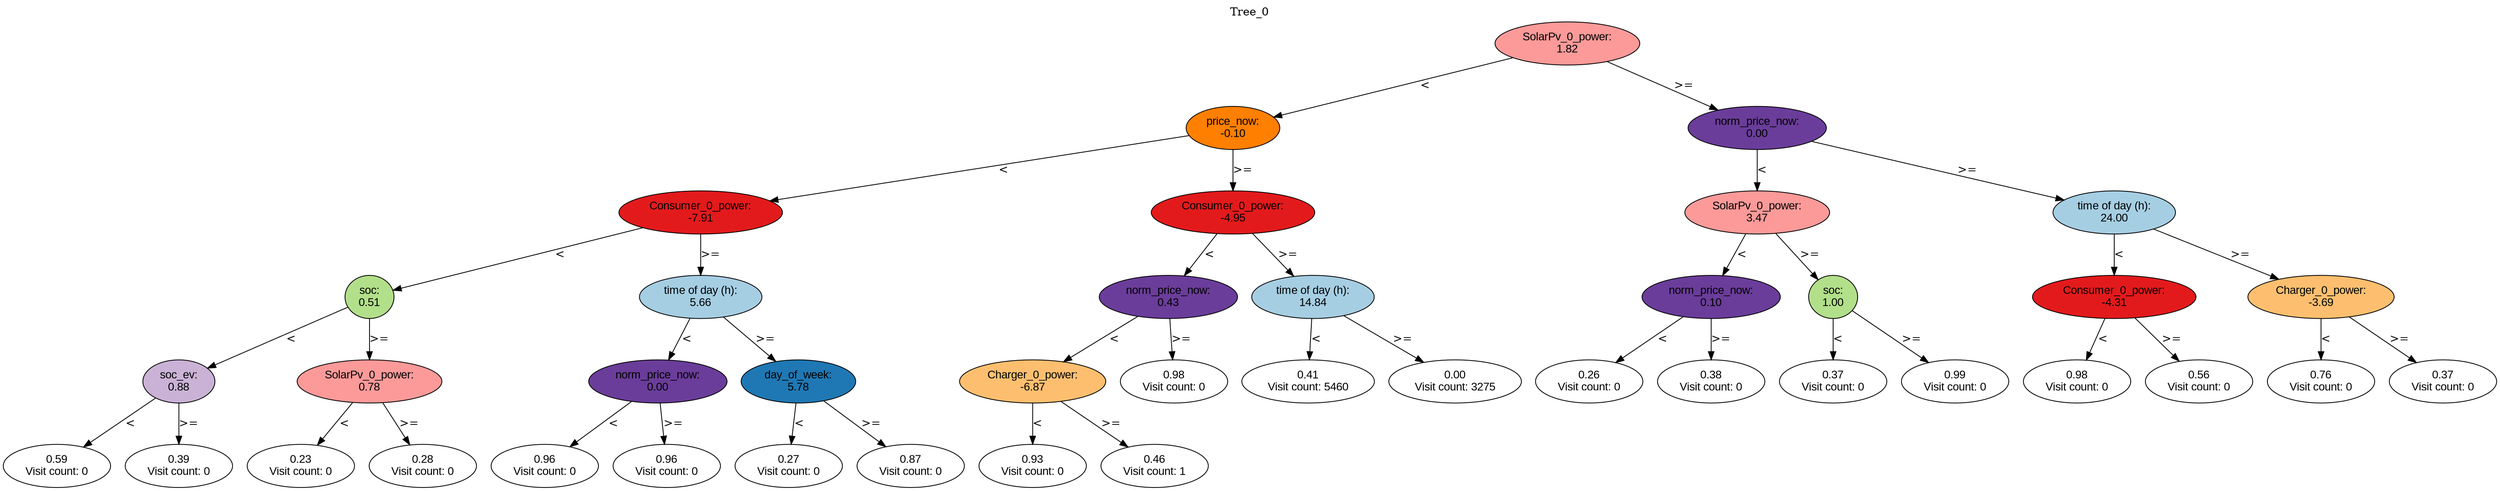 digraph BST {
    node [fontname="Arial" style=filled colorscheme=paired12];
    0 [ label = "SolarPv_0_power:
1.82" fillcolor=5];
    1 [ label = "price_now:
-0.10" fillcolor=8];
    2 [ label = "Consumer_0_power:
-7.91" fillcolor=6];
    3 [ label = "soc:
0.51" fillcolor=3];
    4 [ label = "soc_ev:
0.88" fillcolor=9];
    5 [ label = "0.59
Visit count: 0" fillcolor=white];
    6 [ label = "0.39
Visit count: 0" fillcolor=white];
    7 [ label = "SolarPv_0_power:
0.78" fillcolor=5];
    8 [ label = "0.23
Visit count: 0" fillcolor=white];
    9 [ label = "0.28
Visit count: 0" fillcolor=white];
    10 [ label = "time of day (h):
5.66" fillcolor=1];
    11 [ label = "norm_price_now:
0.00" fillcolor=10];
    12 [ label = "0.96
Visit count: 0" fillcolor=white];
    13 [ label = "0.96
Visit count: 0" fillcolor=white];
    14 [ label = "day_of_week:
5.78" fillcolor=2];
    15 [ label = "0.27
Visit count: 0" fillcolor=white];
    16 [ label = "0.87
Visit count: 0" fillcolor=white];
    17 [ label = "Consumer_0_power:
-4.95" fillcolor=6];
    18 [ label = "norm_price_now:
0.43" fillcolor=10];
    19 [ label = "Charger_0_power:
-6.87" fillcolor=7];
    20 [ label = "0.93
Visit count: 0" fillcolor=white];
    21 [ label = "0.46
Visit count: 1" fillcolor=white];
    22 [ label = "0.98
Visit count: 0" fillcolor=white];
    23 [ label = "time of day (h):
14.84" fillcolor=1];
    24 [ label = "0.41
Visit count: 5460" fillcolor=white];
    25 [ label = "0.00
Visit count: 3275" fillcolor=white];
    26 [ label = "norm_price_now:
0.00" fillcolor=10];
    27 [ label = "SolarPv_0_power:
3.47" fillcolor=5];
    28 [ label = "norm_price_now:
0.10" fillcolor=10];
    29 [ label = "0.26
Visit count: 0" fillcolor=white];
    30 [ label = "0.38
Visit count: 0" fillcolor=white];
    31 [ label = "soc:
1.00" fillcolor=3];
    32 [ label = "0.37
Visit count: 0" fillcolor=white];
    33 [ label = "0.99
Visit count: 0" fillcolor=white];
    34 [ label = "time of day (h):
24.00" fillcolor=1];
    35 [ label = "Consumer_0_power:
-4.31" fillcolor=6];
    36 [ label = "0.98
Visit count: 0" fillcolor=white];
    37 [ label = "0.56
Visit count: 0" fillcolor=white];
    38 [ label = "Charger_0_power:
-3.69" fillcolor=7];
    39 [ label = "0.76
Visit count: 0" fillcolor=white];
    40 [ label = "0.37
Visit count: 0" fillcolor=white];

    0  -> 1[ label = "<"];
    0  -> 26[ label = ">="];
    1  -> 2[ label = "<"];
    1  -> 17[ label = ">="];
    2  -> 3[ label = "<"];
    2  -> 10[ label = ">="];
    3  -> 4[ label = "<"];
    3  -> 7[ label = ">="];
    4  -> 5[ label = "<"];
    4  -> 6[ label = ">="];
    7  -> 8[ label = "<"];
    7  -> 9[ label = ">="];
    10  -> 11[ label = "<"];
    10  -> 14[ label = ">="];
    11  -> 12[ label = "<"];
    11  -> 13[ label = ">="];
    14  -> 15[ label = "<"];
    14  -> 16[ label = ">="];
    17  -> 18[ label = "<"];
    17  -> 23[ label = ">="];
    18  -> 19[ label = "<"];
    18  -> 22[ label = ">="];
    19  -> 20[ label = "<"];
    19  -> 21[ label = ">="];
    23  -> 24[ label = "<"];
    23  -> 25[ label = ">="];
    26  -> 27[ label = "<"];
    26  -> 34[ label = ">="];
    27  -> 28[ label = "<"];
    27  -> 31[ label = ">="];
    28  -> 29[ label = "<"];
    28  -> 30[ label = ">="];
    31  -> 32[ label = "<"];
    31  -> 33[ label = ">="];
    34  -> 35[ label = "<"];
    34  -> 38[ label = ">="];
    35  -> 36[ label = "<"];
    35  -> 37[ label = ">="];
    38  -> 39[ label = "<"];
    38  -> 40[ label = ">="];

    labelloc="t";
    label="Tree_0";
}